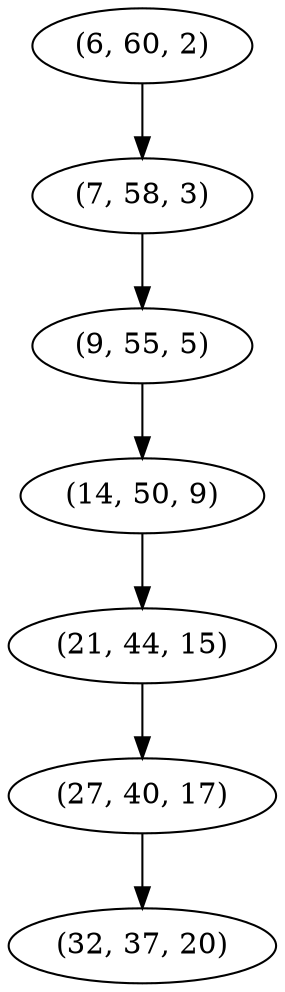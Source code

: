 digraph tree {
    "(6, 60, 2)";
    "(7, 58, 3)";
    "(9, 55, 5)";
    "(14, 50, 9)";
    "(21, 44, 15)";
    "(27, 40, 17)";
    "(32, 37, 20)";
    "(6, 60, 2)" -> "(7, 58, 3)";
    "(7, 58, 3)" -> "(9, 55, 5)";
    "(9, 55, 5)" -> "(14, 50, 9)";
    "(14, 50, 9)" -> "(21, 44, 15)";
    "(21, 44, 15)" -> "(27, 40, 17)";
    "(27, 40, 17)" -> "(32, 37, 20)";
}
